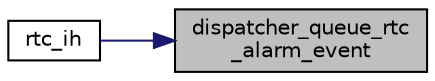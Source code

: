 digraph "dispatcher_queue_rtc_alarm_event"
{
 // LATEX_PDF_SIZE
  edge [fontname="Helvetica",fontsize="10",labelfontname="Helvetica",labelfontsize="10"];
  node [fontname="Helvetica",fontsize="10",shape=record];
  rankdir="RL";
  Node1 [label="dispatcher_queue_rtc\l_alarm_event",height=0.2,width=0.4,color="black", fillcolor="grey75", style="filled", fontcolor="black",tooltip="Adds an rtc alarm interrupt event to the event queue."];
  Node1 -> Node2 [dir="back",color="midnightblue",fontsize="10",style="solid",fontname="Helvetica"];
  Node2 [label="rtc_ih",height=0.2,width=0.4,color="black", fillcolor="white", style="filled",URL="$group__rtc.html#ga75dad42881d64cf07cf1bdc2979a7056",tooltip="RTC interrupt handler."];
}
